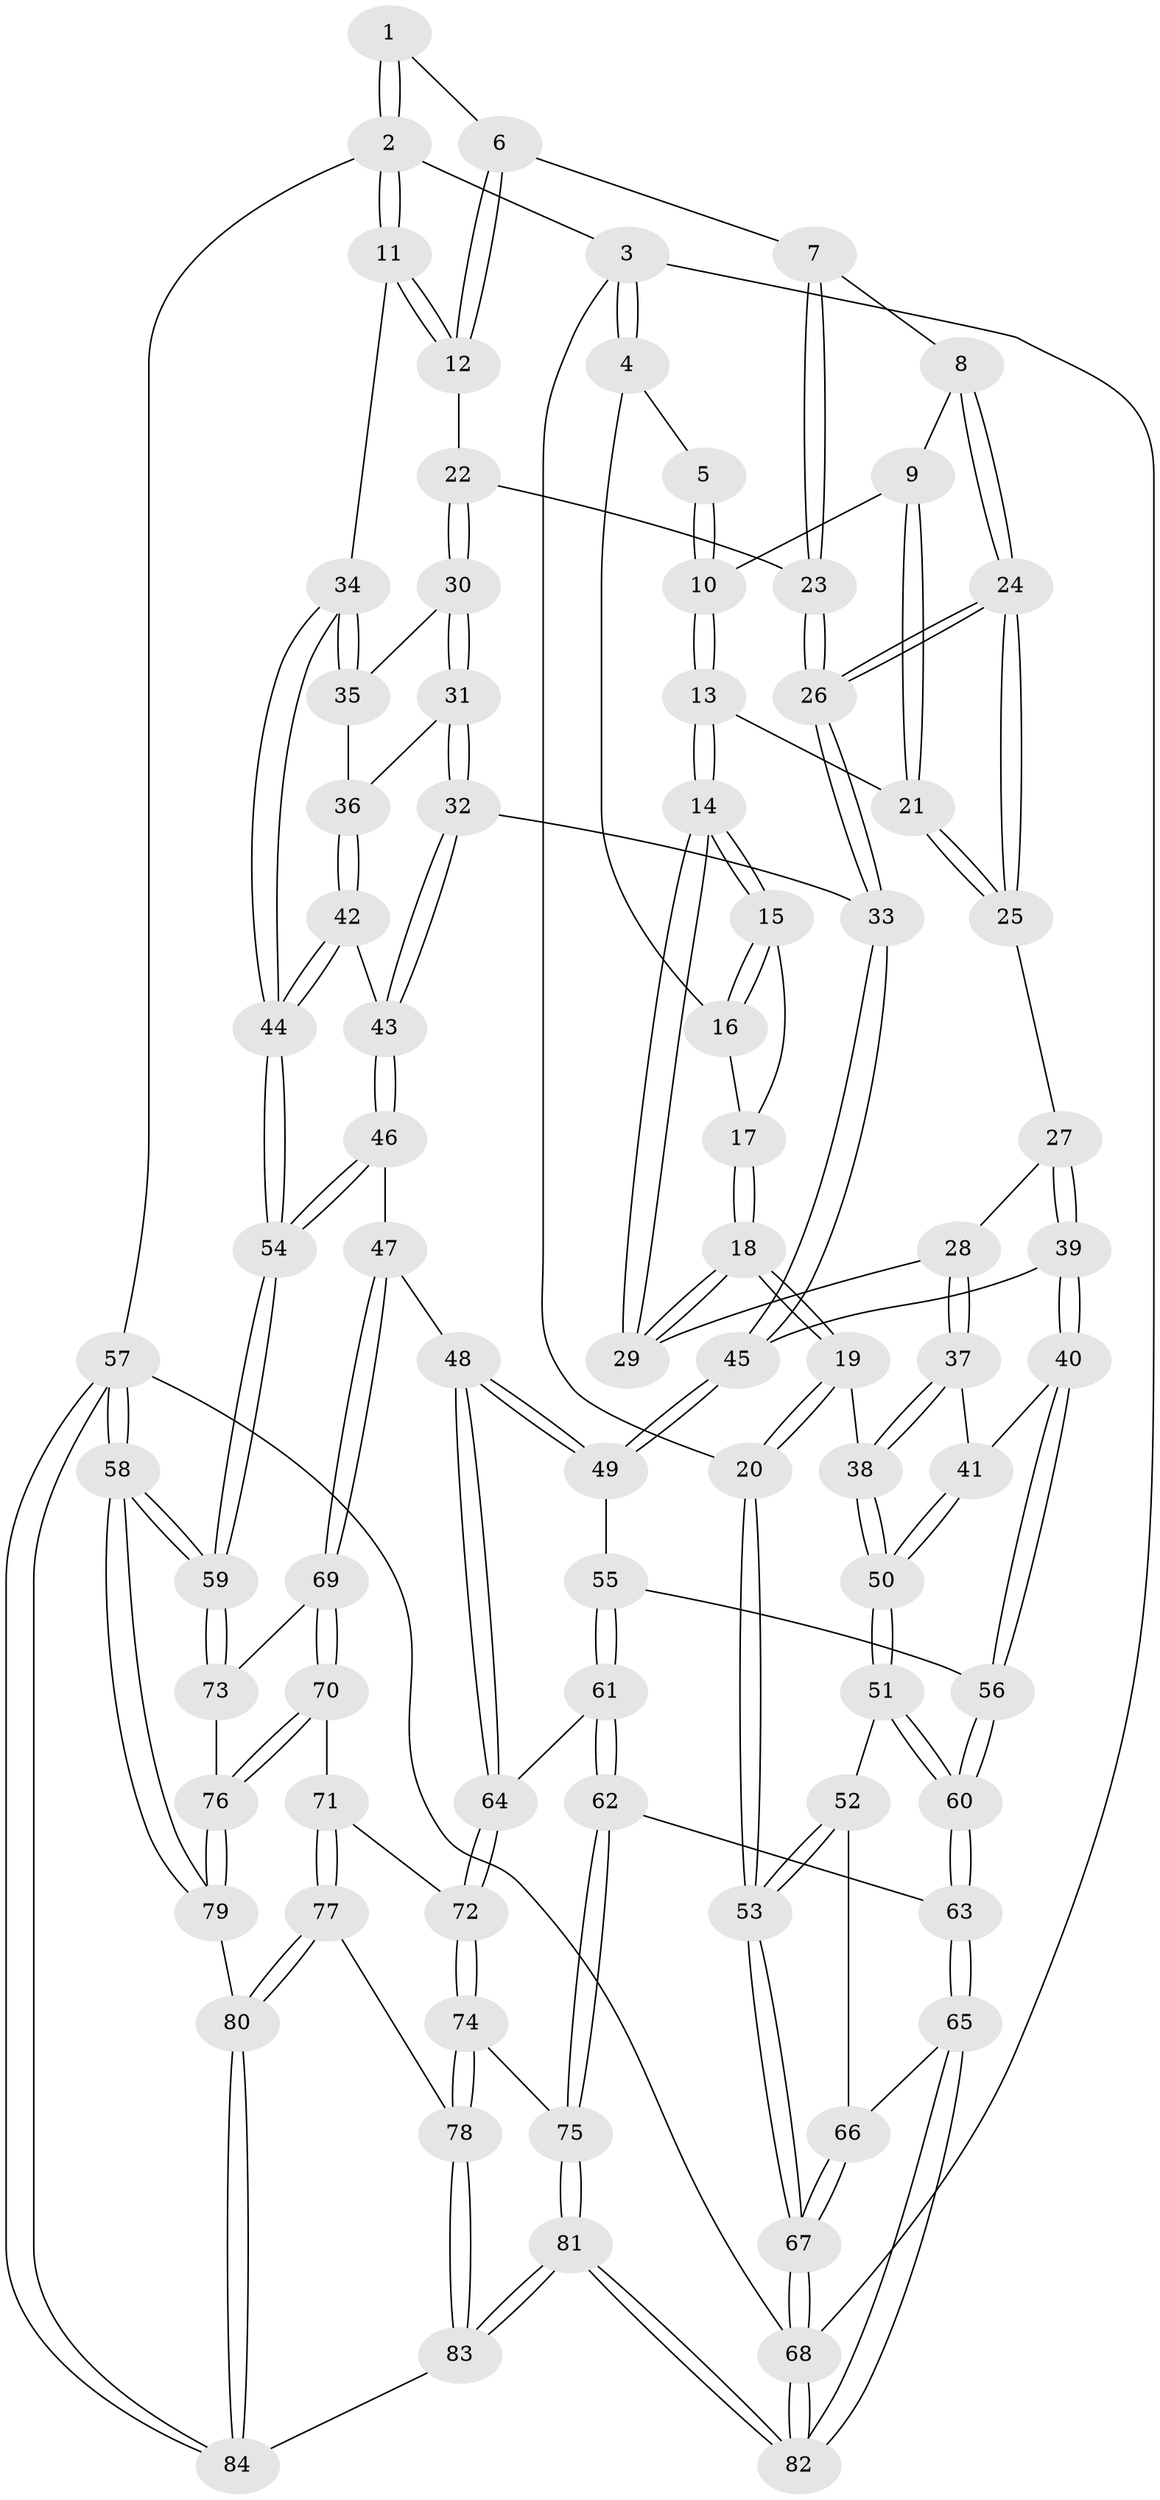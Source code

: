 // Generated by graph-tools (version 1.1) at 2025/27/03/15/25 16:27:56]
// undirected, 84 vertices, 207 edges
graph export_dot {
graph [start="1"]
  node [color=gray90,style=filled];
  1 [pos="+0.8446344889290203+0"];
  2 [pos="+1+0"];
  3 [pos="+0+0"];
  4 [pos="+0+0"];
  5 [pos="+0.4910975700808642+0"];
  6 [pos="+0.84078031238042+0"];
  7 [pos="+0.7023714689908004+0.10929780362127554"];
  8 [pos="+0.638019181360859+0.11772641748032507"];
  9 [pos="+0.5646117556167062+0.07131233914195369"];
  10 [pos="+0.48644357663714666+0.0007691451809377736"];
  11 [pos="+1+0.09984371368503546"];
  12 [pos="+0.8711094344332226+0.11621442361855504"];
  13 [pos="+0.43273302541849523+0.10627897917665897"];
  14 [pos="+0.38375528265253883+0.18095126244432497"];
  15 [pos="+0.3794846546454346+0.17814856877222704"];
  16 [pos="+0.04366491726047995+0"];
  17 [pos="+0.17211050242959014+0.0793543674652077"];
  18 [pos="+0.1177519440937801+0.2932399275078115"];
  19 [pos="+0.11491115626218794+0.2967055073392463"];
  20 [pos="+0+0.2584435014500057"];
  21 [pos="+0.5726925862166856+0.1961314111111632"];
  22 [pos="+0.8587872826236791+0.1705107042572016"];
  23 [pos="+0.7622398771620152+0.186937189885405"];
  24 [pos="+0.6179988379873796+0.2669252118900745"];
  25 [pos="+0.6113220838803712+0.2652364026439278"];
  26 [pos="+0.6748844114579805+0.31253207117366194"];
  27 [pos="+0.4873043648782374+0.2682567689700227"];
  28 [pos="+0.3930781501518454+0.20341389354109166"];
  29 [pos="+0.3837264098346317+0.18136130115593851"];
  30 [pos="+0.876013157848851+0.19353641025262505"];
  31 [pos="+0.8725521416606159+0.2843366885142905"];
  32 [pos="+0.7790797195905238+0.36852226919511355"];
  33 [pos="+0.6758779464478595+0.3158936756168855"];
  34 [pos="+1+0.22146488429638655"];
  35 [pos="+1+0.22245200367135604"];
  36 [pos="+0.9154143667092453+0.3142266110773421"];
  37 [pos="+0.3561180190535143+0.3312758594411212"];
  38 [pos="+0.15895897024599168+0.3710902289271775"];
  39 [pos="+0.48884283701700393+0.4100681596249679"];
  40 [pos="+0.4230940754216766+0.44392626886506575"];
  41 [pos="+0.3860465585729853+0.4193094392769396"];
  42 [pos="+0.962719766942132+0.38642968324253213"];
  43 [pos="+0.8120884483038331+0.43131342005037043"];
  44 [pos="+1+0.46968963999749286"];
  45 [pos="+0.6016376744703301+0.43292434490785675"];
  46 [pos="+0.8071566158944347+0.5830194186886068"];
  47 [pos="+0.7697023933917655+0.618123285790894"];
  48 [pos="+0.6514264690992653+0.5987791831654727"];
  49 [pos="+0.6253549011080387+0.5365837622772464"];
  50 [pos="+0.18341914392576603+0.4832151845138904"];
  51 [pos="+0.18022082654550683+0.5035454943865892"];
  52 [pos="+0.1336185630881223+0.5335257620860853"];
  53 [pos="+0+0.6386581763633149"];
  54 [pos="+1+0.5463208919859205"];
  55 [pos="+0.448843799411308+0.5025324522838396"];
  56 [pos="+0.4230872566365053+0.4485511911875075"];
  57 [pos="+1+1"];
  58 [pos="+1+1"];
  59 [pos="+1+0.9505282315293323"];
  60 [pos="+0.2942589334390789+0.6153632396276523"];
  61 [pos="+0.4680896476700779+0.6781207379409696"];
  62 [pos="+0.4018152779060012+0.7077614397061409"];
  63 [pos="+0.3379057746086414+0.7042533883813453"];
  64 [pos="+0.543310259564911+0.6728642403040431"];
  65 [pos="+0.26529284337652204+0.7770995239346032"];
  66 [pos="+0.14691385851613148+0.7009667304827543"];
  67 [pos="+0+0.7184063489853075"];
  68 [pos="+0+1"];
  69 [pos="+0.7711770472697758+0.6239289395955869"];
  70 [pos="+0.769952157140424+0.7332425793192837"];
  71 [pos="+0.6755628011330604+0.8052309523563231"];
  72 [pos="+0.5795744604417469+0.7608664232349541"];
  73 [pos="+0.9611353401614882+0.7653676125291701"];
  74 [pos="+0.5735258170456663+0.8740012865694707"];
  75 [pos="+0.4715347582808027+0.8880547813787942"];
  76 [pos="+0.7965512139834746+0.7951752845239403"];
  77 [pos="+0.6601991050032674+0.9078239054159744"];
  78 [pos="+0.61312021619213+0.9027408923795105"];
  79 [pos="+0.8158473507045679+0.8831710025139866"];
  80 [pos="+0.7259231513812466+0.952205623085891"];
  81 [pos="+0.3280363589655293+1"];
  82 [pos="+0.019615441370184474+1"];
  83 [pos="+0.4482459449691135+1"];
  84 [pos="+0.7169300839931072+1"];
  1 -- 2;
  1 -- 2;
  1 -- 6;
  2 -- 3;
  2 -- 11;
  2 -- 11;
  2 -- 57;
  3 -- 4;
  3 -- 4;
  3 -- 20;
  3 -- 68;
  4 -- 5;
  4 -- 16;
  5 -- 10;
  5 -- 10;
  6 -- 7;
  6 -- 12;
  6 -- 12;
  7 -- 8;
  7 -- 23;
  7 -- 23;
  8 -- 9;
  8 -- 24;
  8 -- 24;
  9 -- 10;
  9 -- 21;
  9 -- 21;
  10 -- 13;
  10 -- 13;
  11 -- 12;
  11 -- 12;
  11 -- 34;
  12 -- 22;
  13 -- 14;
  13 -- 14;
  13 -- 21;
  14 -- 15;
  14 -- 15;
  14 -- 29;
  14 -- 29;
  15 -- 16;
  15 -- 16;
  15 -- 17;
  16 -- 17;
  17 -- 18;
  17 -- 18;
  18 -- 19;
  18 -- 19;
  18 -- 29;
  18 -- 29;
  19 -- 20;
  19 -- 20;
  19 -- 38;
  20 -- 53;
  20 -- 53;
  21 -- 25;
  21 -- 25;
  22 -- 23;
  22 -- 30;
  22 -- 30;
  23 -- 26;
  23 -- 26;
  24 -- 25;
  24 -- 25;
  24 -- 26;
  24 -- 26;
  25 -- 27;
  26 -- 33;
  26 -- 33;
  27 -- 28;
  27 -- 39;
  27 -- 39;
  28 -- 29;
  28 -- 37;
  28 -- 37;
  30 -- 31;
  30 -- 31;
  30 -- 35;
  31 -- 32;
  31 -- 32;
  31 -- 36;
  32 -- 33;
  32 -- 43;
  32 -- 43;
  33 -- 45;
  33 -- 45;
  34 -- 35;
  34 -- 35;
  34 -- 44;
  34 -- 44;
  35 -- 36;
  36 -- 42;
  36 -- 42;
  37 -- 38;
  37 -- 38;
  37 -- 41;
  38 -- 50;
  38 -- 50;
  39 -- 40;
  39 -- 40;
  39 -- 45;
  40 -- 41;
  40 -- 56;
  40 -- 56;
  41 -- 50;
  41 -- 50;
  42 -- 43;
  42 -- 44;
  42 -- 44;
  43 -- 46;
  43 -- 46;
  44 -- 54;
  44 -- 54;
  45 -- 49;
  45 -- 49;
  46 -- 47;
  46 -- 54;
  46 -- 54;
  47 -- 48;
  47 -- 69;
  47 -- 69;
  48 -- 49;
  48 -- 49;
  48 -- 64;
  48 -- 64;
  49 -- 55;
  50 -- 51;
  50 -- 51;
  51 -- 52;
  51 -- 60;
  51 -- 60;
  52 -- 53;
  52 -- 53;
  52 -- 66;
  53 -- 67;
  53 -- 67;
  54 -- 59;
  54 -- 59;
  55 -- 56;
  55 -- 61;
  55 -- 61;
  56 -- 60;
  56 -- 60;
  57 -- 58;
  57 -- 58;
  57 -- 84;
  57 -- 84;
  57 -- 68;
  58 -- 59;
  58 -- 59;
  58 -- 79;
  58 -- 79;
  59 -- 73;
  59 -- 73;
  60 -- 63;
  60 -- 63;
  61 -- 62;
  61 -- 62;
  61 -- 64;
  62 -- 63;
  62 -- 75;
  62 -- 75;
  63 -- 65;
  63 -- 65;
  64 -- 72;
  64 -- 72;
  65 -- 66;
  65 -- 82;
  65 -- 82;
  66 -- 67;
  66 -- 67;
  67 -- 68;
  67 -- 68;
  68 -- 82;
  68 -- 82;
  69 -- 70;
  69 -- 70;
  69 -- 73;
  70 -- 71;
  70 -- 76;
  70 -- 76;
  71 -- 72;
  71 -- 77;
  71 -- 77;
  72 -- 74;
  72 -- 74;
  73 -- 76;
  74 -- 75;
  74 -- 78;
  74 -- 78;
  75 -- 81;
  75 -- 81;
  76 -- 79;
  76 -- 79;
  77 -- 78;
  77 -- 80;
  77 -- 80;
  78 -- 83;
  78 -- 83;
  79 -- 80;
  80 -- 84;
  80 -- 84;
  81 -- 82;
  81 -- 82;
  81 -- 83;
  81 -- 83;
  83 -- 84;
}
